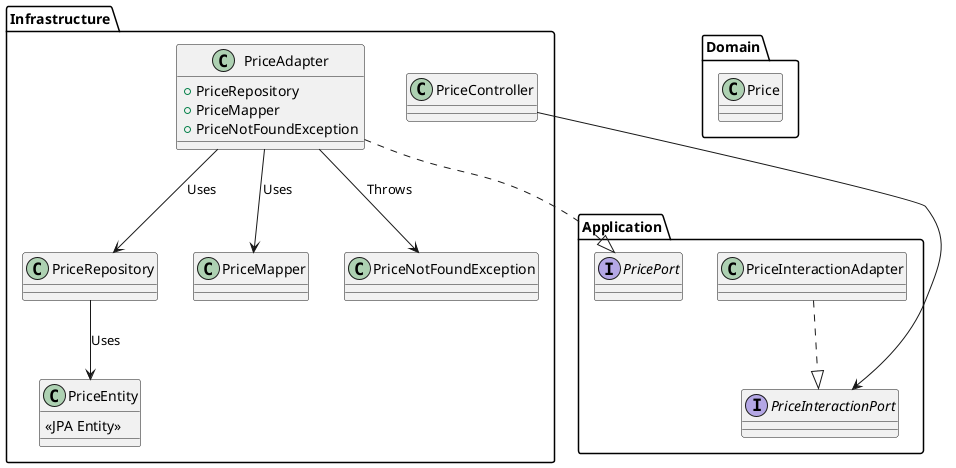 @startuml

package Application {
    interface PriceInteractionPort {
    }

    class PriceInteractionAdapter {
    }
    PriceInteractionAdapter ..|> PriceInteractionPort

    interface PricePort {
    }
}

package Infrastructure {
    class PriceController {
    }
    
    class PriceAdapter {
        + PriceRepository
        + PriceMapper
        + PriceNotFoundException
    }
    class PriceEntity {
        <<JPA Entity>>
    }
    
    PriceAdapter ..|> PricePort
    PriceAdapter --> PriceRepository : Uses
    PriceAdapter --> PriceMapper : Uses
    PriceAdapter --> PriceNotFoundException : Throws

    class PriceRepository {
    }
    PriceRepository --> PriceEntity : Uses

    class PriceMapper {
    }

    class PriceNotFoundException {
    }
}

package Domain {
    class Price {
    }
}

PriceController --> PriceInteractionPort

@enduml
